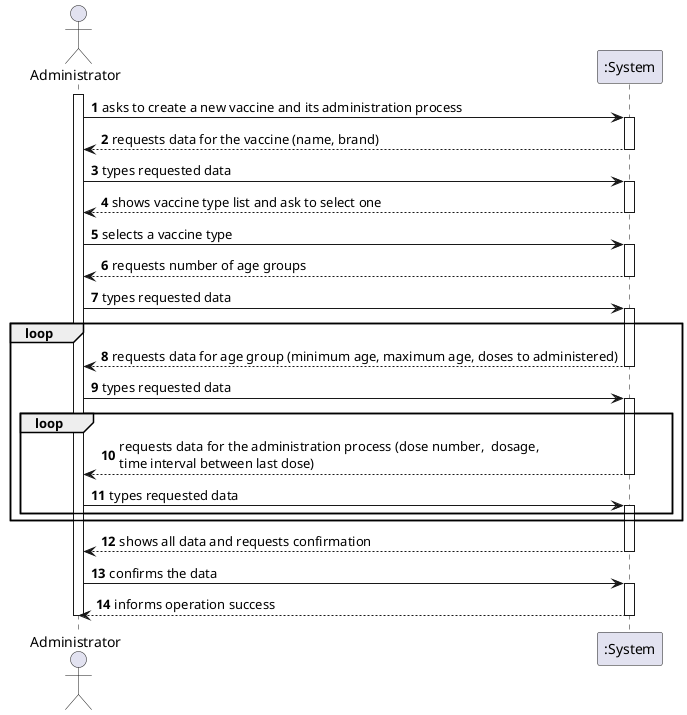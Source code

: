 @startuml
autonumber
actor "Administrator" as Admin

activate Admin
Admin -> ":System" : asks to create a new vaccine and its administration process
activate ":System"
":System" --> Admin : requests data for the vaccine (name, brand)
deactivate ":System"
Admin -> ":System" : types requested data
activate ":System"

":System" --> Admin : shows vaccine type list and ask to select one
deactivate ":System"
Admin -> ":System" : selects a vaccine type
activate ":System"

":System" --> Admin : requests number of age groups
deactivate ":System"
Admin -> ":System" : types requested data
activate ":System"

loop
":System" --> Admin : requests data for age group (minimum age, maximum age, doses to administered)
deactivate ":System"
Admin -> ":System" : types requested data
activate ":System"

loop
":System" --> Admin : requests data for the administration process (dose number,  dosage, \ntime interval between last dose)
deactivate ":System"
Admin -> ":System" : types requested data
activate ":System"
end
end

":System" --> Admin : shows all data and requests confirmation
deactivate ":System"
Admin -> ":System" : confirms the data
activate ":System"
":System" --> Admin : informs operation success
deactivate ":System"

deactivate Admin

@enduml